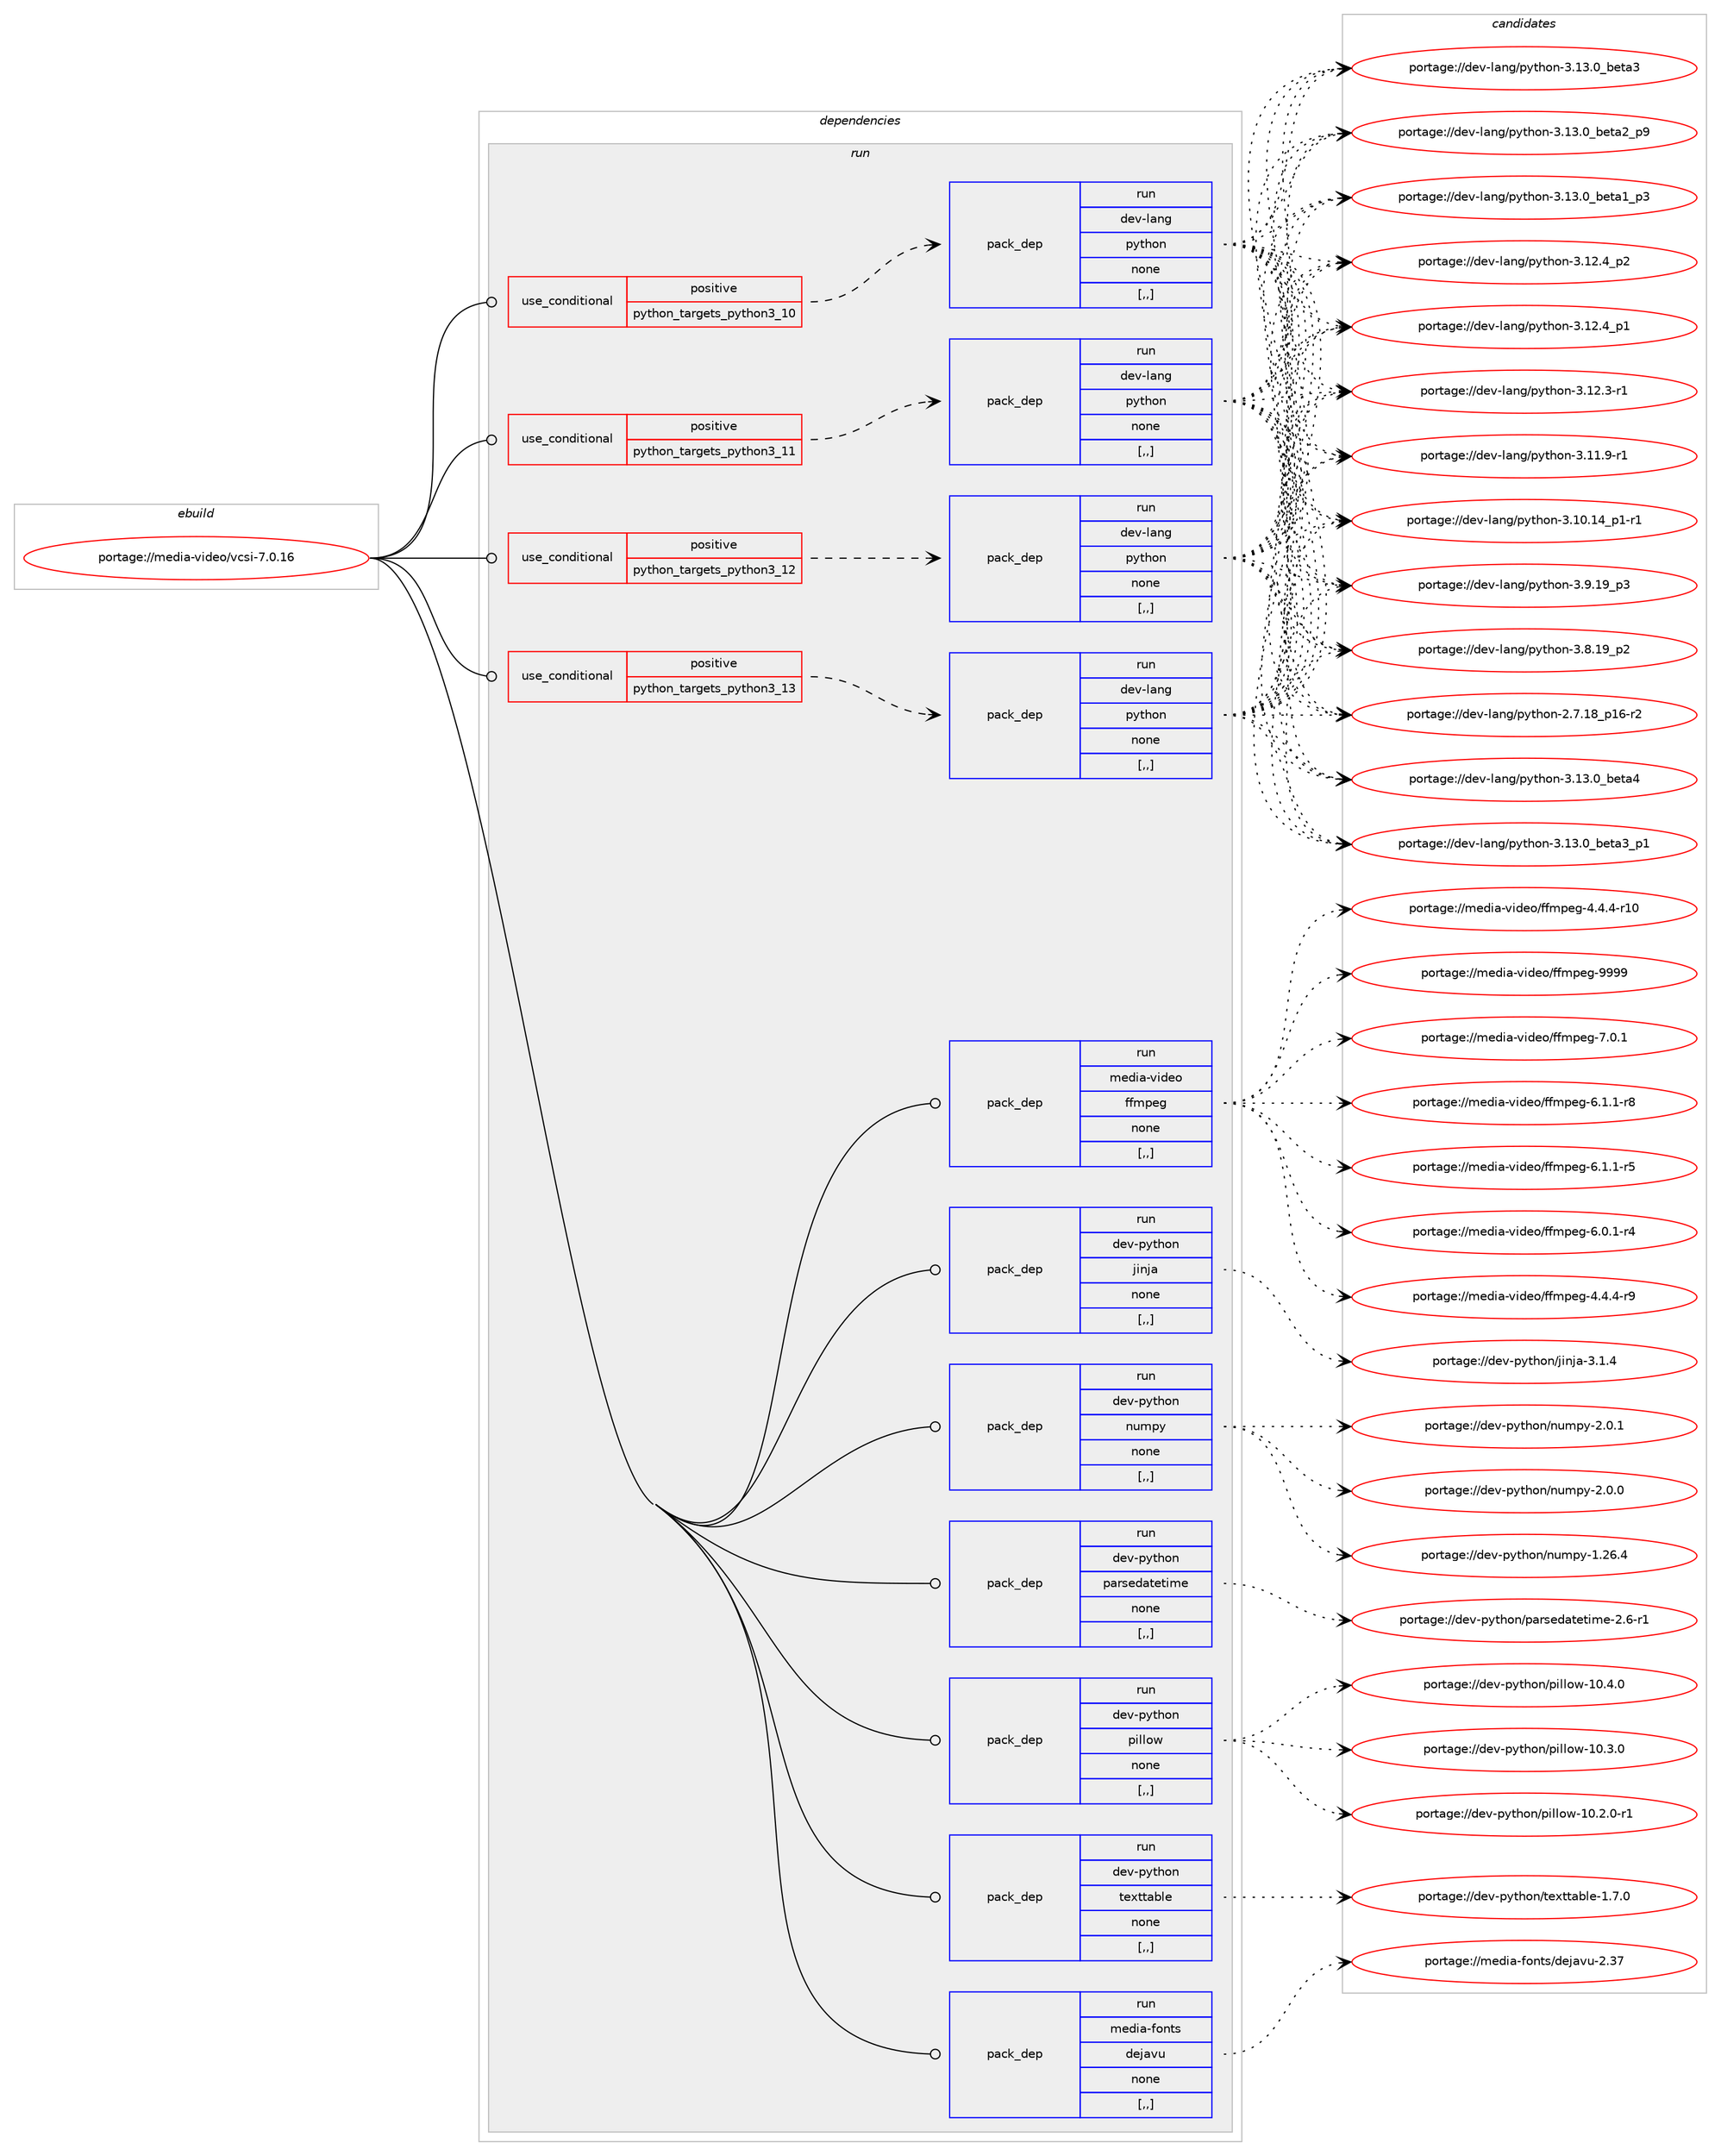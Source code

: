 digraph prolog {

# *************
# Graph options
# *************

newrank=true;
concentrate=true;
compound=true;
graph [rankdir=LR,fontname=Helvetica,fontsize=10,ranksep=1.5];#, ranksep=2.5, nodesep=0.2];
edge  [arrowhead=vee];
node  [fontname=Helvetica,fontsize=10];

# **********
# The ebuild
# **********

subgraph cluster_leftcol {
color=gray;
label=<<i>ebuild</i>>;
id [label="portage://media-video/vcsi-7.0.16", color=red, width=4, href="../media-video/vcsi-7.0.16.svg"];
}

# ****************
# The dependencies
# ****************

subgraph cluster_midcol {
color=gray;
label=<<i>dependencies</i>>;
subgraph cluster_compile {
fillcolor="#eeeeee";
style=filled;
label=<<i>compile</i>>;
}
subgraph cluster_compileandrun {
fillcolor="#eeeeee";
style=filled;
label=<<i>compile and run</i>>;
}
subgraph cluster_run {
fillcolor="#eeeeee";
style=filled;
label=<<i>run</i>>;
subgraph cond85653 {
dependency333885 [label=<<TABLE BORDER="0" CELLBORDER="1" CELLSPACING="0" CELLPADDING="4"><TR><TD ROWSPAN="3" CELLPADDING="10">use_conditional</TD></TR><TR><TD>positive</TD></TR><TR><TD>python_targets_python3_10</TD></TR></TABLE>>, shape=none, color=red];
subgraph pack245688 {
dependency333886 [label=<<TABLE BORDER="0" CELLBORDER="1" CELLSPACING="0" CELLPADDING="4" WIDTH="220"><TR><TD ROWSPAN="6" CELLPADDING="30">pack_dep</TD></TR><TR><TD WIDTH="110">run</TD></TR><TR><TD>dev-lang</TD></TR><TR><TD>python</TD></TR><TR><TD>none</TD></TR><TR><TD>[,,]</TD></TR></TABLE>>, shape=none, color=blue];
}
dependency333885:e -> dependency333886:w [weight=20,style="dashed",arrowhead="vee"];
}
id:e -> dependency333885:w [weight=20,style="solid",arrowhead="odot"];
subgraph cond85654 {
dependency333887 [label=<<TABLE BORDER="0" CELLBORDER="1" CELLSPACING="0" CELLPADDING="4"><TR><TD ROWSPAN="3" CELLPADDING="10">use_conditional</TD></TR><TR><TD>positive</TD></TR><TR><TD>python_targets_python3_11</TD></TR></TABLE>>, shape=none, color=red];
subgraph pack245689 {
dependency333888 [label=<<TABLE BORDER="0" CELLBORDER="1" CELLSPACING="0" CELLPADDING="4" WIDTH="220"><TR><TD ROWSPAN="6" CELLPADDING="30">pack_dep</TD></TR><TR><TD WIDTH="110">run</TD></TR><TR><TD>dev-lang</TD></TR><TR><TD>python</TD></TR><TR><TD>none</TD></TR><TR><TD>[,,]</TD></TR></TABLE>>, shape=none, color=blue];
}
dependency333887:e -> dependency333888:w [weight=20,style="dashed",arrowhead="vee"];
}
id:e -> dependency333887:w [weight=20,style="solid",arrowhead="odot"];
subgraph cond85655 {
dependency333889 [label=<<TABLE BORDER="0" CELLBORDER="1" CELLSPACING="0" CELLPADDING="4"><TR><TD ROWSPAN="3" CELLPADDING="10">use_conditional</TD></TR><TR><TD>positive</TD></TR><TR><TD>python_targets_python3_12</TD></TR></TABLE>>, shape=none, color=red];
subgraph pack245690 {
dependency333890 [label=<<TABLE BORDER="0" CELLBORDER="1" CELLSPACING="0" CELLPADDING="4" WIDTH="220"><TR><TD ROWSPAN="6" CELLPADDING="30">pack_dep</TD></TR><TR><TD WIDTH="110">run</TD></TR><TR><TD>dev-lang</TD></TR><TR><TD>python</TD></TR><TR><TD>none</TD></TR><TR><TD>[,,]</TD></TR></TABLE>>, shape=none, color=blue];
}
dependency333889:e -> dependency333890:w [weight=20,style="dashed",arrowhead="vee"];
}
id:e -> dependency333889:w [weight=20,style="solid",arrowhead="odot"];
subgraph cond85656 {
dependency333891 [label=<<TABLE BORDER="0" CELLBORDER="1" CELLSPACING="0" CELLPADDING="4"><TR><TD ROWSPAN="3" CELLPADDING="10">use_conditional</TD></TR><TR><TD>positive</TD></TR><TR><TD>python_targets_python3_13</TD></TR></TABLE>>, shape=none, color=red];
subgraph pack245691 {
dependency333892 [label=<<TABLE BORDER="0" CELLBORDER="1" CELLSPACING="0" CELLPADDING="4" WIDTH="220"><TR><TD ROWSPAN="6" CELLPADDING="30">pack_dep</TD></TR><TR><TD WIDTH="110">run</TD></TR><TR><TD>dev-lang</TD></TR><TR><TD>python</TD></TR><TR><TD>none</TD></TR><TR><TD>[,,]</TD></TR></TABLE>>, shape=none, color=blue];
}
dependency333891:e -> dependency333892:w [weight=20,style="dashed",arrowhead="vee"];
}
id:e -> dependency333891:w [weight=20,style="solid",arrowhead="odot"];
subgraph pack245692 {
dependency333893 [label=<<TABLE BORDER="0" CELLBORDER="1" CELLSPACING="0" CELLPADDING="4" WIDTH="220"><TR><TD ROWSPAN="6" CELLPADDING="30">pack_dep</TD></TR><TR><TD WIDTH="110">run</TD></TR><TR><TD>dev-python</TD></TR><TR><TD>jinja</TD></TR><TR><TD>none</TD></TR><TR><TD>[,,]</TD></TR></TABLE>>, shape=none, color=blue];
}
id:e -> dependency333893:w [weight=20,style="solid",arrowhead="odot"];
subgraph pack245693 {
dependency333894 [label=<<TABLE BORDER="0" CELLBORDER="1" CELLSPACING="0" CELLPADDING="4" WIDTH="220"><TR><TD ROWSPAN="6" CELLPADDING="30">pack_dep</TD></TR><TR><TD WIDTH="110">run</TD></TR><TR><TD>dev-python</TD></TR><TR><TD>numpy</TD></TR><TR><TD>none</TD></TR><TR><TD>[,,]</TD></TR></TABLE>>, shape=none, color=blue];
}
id:e -> dependency333894:w [weight=20,style="solid",arrowhead="odot"];
subgraph pack245694 {
dependency333895 [label=<<TABLE BORDER="0" CELLBORDER="1" CELLSPACING="0" CELLPADDING="4" WIDTH="220"><TR><TD ROWSPAN="6" CELLPADDING="30">pack_dep</TD></TR><TR><TD WIDTH="110">run</TD></TR><TR><TD>dev-python</TD></TR><TR><TD>parsedatetime</TD></TR><TR><TD>none</TD></TR><TR><TD>[,,]</TD></TR></TABLE>>, shape=none, color=blue];
}
id:e -> dependency333895:w [weight=20,style="solid",arrowhead="odot"];
subgraph pack245695 {
dependency333896 [label=<<TABLE BORDER="0" CELLBORDER="1" CELLSPACING="0" CELLPADDING="4" WIDTH="220"><TR><TD ROWSPAN="6" CELLPADDING="30">pack_dep</TD></TR><TR><TD WIDTH="110">run</TD></TR><TR><TD>dev-python</TD></TR><TR><TD>pillow</TD></TR><TR><TD>none</TD></TR><TR><TD>[,,]</TD></TR></TABLE>>, shape=none, color=blue];
}
id:e -> dependency333896:w [weight=20,style="solid",arrowhead="odot"];
subgraph pack245696 {
dependency333897 [label=<<TABLE BORDER="0" CELLBORDER="1" CELLSPACING="0" CELLPADDING="4" WIDTH="220"><TR><TD ROWSPAN="6" CELLPADDING="30">pack_dep</TD></TR><TR><TD WIDTH="110">run</TD></TR><TR><TD>dev-python</TD></TR><TR><TD>texttable</TD></TR><TR><TD>none</TD></TR><TR><TD>[,,]</TD></TR></TABLE>>, shape=none, color=blue];
}
id:e -> dependency333897:w [weight=20,style="solid",arrowhead="odot"];
subgraph pack245697 {
dependency333898 [label=<<TABLE BORDER="0" CELLBORDER="1" CELLSPACING="0" CELLPADDING="4" WIDTH="220"><TR><TD ROWSPAN="6" CELLPADDING="30">pack_dep</TD></TR><TR><TD WIDTH="110">run</TD></TR><TR><TD>media-fonts</TD></TR><TR><TD>dejavu</TD></TR><TR><TD>none</TD></TR><TR><TD>[,,]</TD></TR></TABLE>>, shape=none, color=blue];
}
id:e -> dependency333898:w [weight=20,style="solid",arrowhead="odot"];
subgraph pack245698 {
dependency333899 [label=<<TABLE BORDER="0" CELLBORDER="1" CELLSPACING="0" CELLPADDING="4" WIDTH="220"><TR><TD ROWSPAN="6" CELLPADDING="30">pack_dep</TD></TR><TR><TD WIDTH="110">run</TD></TR><TR><TD>media-video</TD></TR><TR><TD>ffmpeg</TD></TR><TR><TD>none</TD></TR><TR><TD>[,,]</TD></TR></TABLE>>, shape=none, color=blue];
}
id:e -> dependency333899:w [weight=20,style="solid",arrowhead="odot"];
}
}

# **************
# The candidates
# **************

subgraph cluster_choices {
rank=same;
color=gray;
label=<<i>candidates</i>>;

subgraph choice245688 {
color=black;
nodesep=1;
choice1001011184510897110103471121211161041111104551464951464895981011169752 [label="portage://dev-lang/python-3.13.0_beta4", color=red, width=4,href="../dev-lang/python-3.13.0_beta4.svg"];
choice10010111845108971101034711212111610411111045514649514648959810111697519511249 [label="portage://dev-lang/python-3.13.0_beta3_p1", color=red, width=4,href="../dev-lang/python-3.13.0_beta3_p1.svg"];
choice1001011184510897110103471121211161041111104551464951464895981011169751 [label="portage://dev-lang/python-3.13.0_beta3", color=red, width=4,href="../dev-lang/python-3.13.0_beta3.svg"];
choice10010111845108971101034711212111610411111045514649514648959810111697509511257 [label="portage://dev-lang/python-3.13.0_beta2_p9", color=red, width=4,href="../dev-lang/python-3.13.0_beta2_p9.svg"];
choice10010111845108971101034711212111610411111045514649514648959810111697499511251 [label="portage://dev-lang/python-3.13.0_beta1_p3", color=red, width=4,href="../dev-lang/python-3.13.0_beta1_p3.svg"];
choice100101118451089711010347112121116104111110455146495046529511250 [label="portage://dev-lang/python-3.12.4_p2", color=red, width=4,href="../dev-lang/python-3.12.4_p2.svg"];
choice100101118451089711010347112121116104111110455146495046529511249 [label="portage://dev-lang/python-3.12.4_p1", color=red, width=4,href="../dev-lang/python-3.12.4_p1.svg"];
choice100101118451089711010347112121116104111110455146495046514511449 [label="portage://dev-lang/python-3.12.3-r1", color=red, width=4,href="../dev-lang/python-3.12.3-r1.svg"];
choice100101118451089711010347112121116104111110455146494946574511449 [label="portage://dev-lang/python-3.11.9-r1", color=red, width=4,href="../dev-lang/python-3.11.9-r1.svg"];
choice100101118451089711010347112121116104111110455146494846495295112494511449 [label="portage://dev-lang/python-3.10.14_p1-r1", color=red, width=4,href="../dev-lang/python-3.10.14_p1-r1.svg"];
choice100101118451089711010347112121116104111110455146574649579511251 [label="portage://dev-lang/python-3.9.19_p3", color=red, width=4,href="../dev-lang/python-3.9.19_p3.svg"];
choice100101118451089711010347112121116104111110455146564649579511250 [label="portage://dev-lang/python-3.8.19_p2", color=red, width=4,href="../dev-lang/python-3.8.19_p2.svg"];
choice100101118451089711010347112121116104111110455046554649569511249544511450 [label="portage://dev-lang/python-2.7.18_p16-r2", color=red, width=4,href="../dev-lang/python-2.7.18_p16-r2.svg"];
dependency333886:e -> choice1001011184510897110103471121211161041111104551464951464895981011169752:w [style=dotted,weight="100"];
dependency333886:e -> choice10010111845108971101034711212111610411111045514649514648959810111697519511249:w [style=dotted,weight="100"];
dependency333886:e -> choice1001011184510897110103471121211161041111104551464951464895981011169751:w [style=dotted,weight="100"];
dependency333886:e -> choice10010111845108971101034711212111610411111045514649514648959810111697509511257:w [style=dotted,weight="100"];
dependency333886:e -> choice10010111845108971101034711212111610411111045514649514648959810111697499511251:w [style=dotted,weight="100"];
dependency333886:e -> choice100101118451089711010347112121116104111110455146495046529511250:w [style=dotted,weight="100"];
dependency333886:e -> choice100101118451089711010347112121116104111110455146495046529511249:w [style=dotted,weight="100"];
dependency333886:e -> choice100101118451089711010347112121116104111110455146495046514511449:w [style=dotted,weight="100"];
dependency333886:e -> choice100101118451089711010347112121116104111110455146494946574511449:w [style=dotted,weight="100"];
dependency333886:e -> choice100101118451089711010347112121116104111110455146494846495295112494511449:w [style=dotted,weight="100"];
dependency333886:e -> choice100101118451089711010347112121116104111110455146574649579511251:w [style=dotted,weight="100"];
dependency333886:e -> choice100101118451089711010347112121116104111110455146564649579511250:w [style=dotted,weight="100"];
dependency333886:e -> choice100101118451089711010347112121116104111110455046554649569511249544511450:w [style=dotted,weight="100"];
}
subgraph choice245689 {
color=black;
nodesep=1;
choice1001011184510897110103471121211161041111104551464951464895981011169752 [label="portage://dev-lang/python-3.13.0_beta4", color=red, width=4,href="../dev-lang/python-3.13.0_beta4.svg"];
choice10010111845108971101034711212111610411111045514649514648959810111697519511249 [label="portage://dev-lang/python-3.13.0_beta3_p1", color=red, width=4,href="../dev-lang/python-3.13.0_beta3_p1.svg"];
choice1001011184510897110103471121211161041111104551464951464895981011169751 [label="portage://dev-lang/python-3.13.0_beta3", color=red, width=4,href="../dev-lang/python-3.13.0_beta3.svg"];
choice10010111845108971101034711212111610411111045514649514648959810111697509511257 [label="portage://dev-lang/python-3.13.0_beta2_p9", color=red, width=4,href="../dev-lang/python-3.13.0_beta2_p9.svg"];
choice10010111845108971101034711212111610411111045514649514648959810111697499511251 [label="portage://dev-lang/python-3.13.0_beta1_p3", color=red, width=4,href="../dev-lang/python-3.13.0_beta1_p3.svg"];
choice100101118451089711010347112121116104111110455146495046529511250 [label="portage://dev-lang/python-3.12.4_p2", color=red, width=4,href="../dev-lang/python-3.12.4_p2.svg"];
choice100101118451089711010347112121116104111110455146495046529511249 [label="portage://dev-lang/python-3.12.4_p1", color=red, width=4,href="../dev-lang/python-3.12.4_p1.svg"];
choice100101118451089711010347112121116104111110455146495046514511449 [label="portage://dev-lang/python-3.12.3-r1", color=red, width=4,href="../dev-lang/python-3.12.3-r1.svg"];
choice100101118451089711010347112121116104111110455146494946574511449 [label="portage://dev-lang/python-3.11.9-r1", color=red, width=4,href="../dev-lang/python-3.11.9-r1.svg"];
choice100101118451089711010347112121116104111110455146494846495295112494511449 [label="portage://dev-lang/python-3.10.14_p1-r1", color=red, width=4,href="../dev-lang/python-3.10.14_p1-r1.svg"];
choice100101118451089711010347112121116104111110455146574649579511251 [label="portage://dev-lang/python-3.9.19_p3", color=red, width=4,href="../dev-lang/python-3.9.19_p3.svg"];
choice100101118451089711010347112121116104111110455146564649579511250 [label="portage://dev-lang/python-3.8.19_p2", color=red, width=4,href="../dev-lang/python-3.8.19_p2.svg"];
choice100101118451089711010347112121116104111110455046554649569511249544511450 [label="portage://dev-lang/python-2.7.18_p16-r2", color=red, width=4,href="../dev-lang/python-2.7.18_p16-r2.svg"];
dependency333888:e -> choice1001011184510897110103471121211161041111104551464951464895981011169752:w [style=dotted,weight="100"];
dependency333888:e -> choice10010111845108971101034711212111610411111045514649514648959810111697519511249:w [style=dotted,weight="100"];
dependency333888:e -> choice1001011184510897110103471121211161041111104551464951464895981011169751:w [style=dotted,weight="100"];
dependency333888:e -> choice10010111845108971101034711212111610411111045514649514648959810111697509511257:w [style=dotted,weight="100"];
dependency333888:e -> choice10010111845108971101034711212111610411111045514649514648959810111697499511251:w [style=dotted,weight="100"];
dependency333888:e -> choice100101118451089711010347112121116104111110455146495046529511250:w [style=dotted,weight="100"];
dependency333888:e -> choice100101118451089711010347112121116104111110455146495046529511249:w [style=dotted,weight="100"];
dependency333888:e -> choice100101118451089711010347112121116104111110455146495046514511449:w [style=dotted,weight="100"];
dependency333888:e -> choice100101118451089711010347112121116104111110455146494946574511449:w [style=dotted,weight="100"];
dependency333888:e -> choice100101118451089711010347112121116104111110455146494846495295112494511449:w [style=dotted,weight="100"];
dependency333888:e -> choice100101118451089711010347112121116104111110455146574649579511251:w [style=dotted,weight="100"];
dependency333888:e -> choice100101118451089711010347112121116104111110455146564649579511250:w [style=dotted,weight="100"];
dependency333888:e -> choice100101118451089711010347112121116104111110455046554649569511249544511450:w [style=dotted,weight="100"];
}
subgraph choice245690 {
color=black;
nodesep=1;
choice1001011184510897110103471121211161041111104551464951464895981011169752 [label="portage://dev-lang/python-3.13.0_beta4", color=red, width=4,href="../dev-lang/python-3.13.0_beta4.svg"];
choice10010111845108971101034711212111610411111045514649514648959810111697519511249 [label="portage://dev-lang/python-3.13.0_beta3_p1", color=red, width=4,href="../dev-lang/python-3.13.0_beta3_p1.svg"];
choice1001011184510897110103471121211161041111104551464951464895981011169751 [label="portage://dev-lang/python-3.13.0_beta3", color=red, width=4,href="../dev-lang/python-3.13.0_beta3.svg"];
choice10010111845108971101034711212111610411111045514649514648959810111697509511257 [label="portage://dev-lang/python-3.13.0_beta2_p9", color=red, width=4,href="../dev-lang/python-3.13.0_beta2_p9.svg"];
choice10010111845108971101034711212111610411111045514649514648959810111697499511251 [label="portage://dev-lang/python-3.13.0_beta1_p3", color=red, width=4,href="../dev-lang/python-3.13.0_beta1_p3.svg"];
choice100101118451089711010347112121116104111110455146495046529511250 [label="portage://dev-lang/python-3.12.4_p2", color=red, width=4,href="../dev-lang/python-3.12.4_p2.svg"];
choice100101118451089711010347112121116104111110455146495046529511249 [label="portage://dev-lang/python-3.12.4_p1", color=red, width=4,href="../dev-lang/python-3.12.4_p1.svg"];
choice100101118451089711010347112121116104111110455146495046514511449 [label="portage://dev-lang/python-3.12.3-r1", color=red, width=4,href="../dev-lang/python-3.12.3-r1.svg"];
choice100101118451089711010347112121116104111110455146494946574511449 [label="portage://dev-lang/python-3.11.9-r1", color=red, width=4,href="../dev-lang/python-3.11.9-r1.svg"];
choice100101118451089711010347112121116104111110455146494846495295112494511449 [label="portage://dev-lang/python-3.10.14_p1-r1", color=red, width=4,href="../dev-lang/python-3.10.14_p1-r1.svg"];
choice100101118451089711010347112121116104111110455146574649579511251 [label="portage://dev-lang/python-3.9.19_p3", color=red, width=4,href="../dev-lang/python-3.9.19_p3.svg"];
choice100101118451089711010347112121116104111110455146564649579511250 [label="portage://dev-lang/python-3.8.19_p2", color=red, width=4,href="../dev-lang/python-3.8.19_p2.svg"];
choice100101118451089711010347112121116104111110455046554649569511249544511450 [label="portage://dev-lang/python-2.7.18_p16-r2", color=red, width=4,href="../dev-lang/python-2.7.18_p16-r2.svg"];
dependency333890:e -> choice1001011184510897110103471121211161041111104551464951464895981011169752:w [style=dotted,weight="100"];
dependency333890:e -> choice10010111845108971101034711212111610411111045514649514648959810111697519511249:w [style=dotted,weight="100"];
dependency333890:e -> choice1001011184510897110103471121211161041111104551464951464895981011169751:w [style=dotted,weight="100"];
dependency333890:e -> choice10010111845108971101034711212111610411111045514649514648959810111697509511257:w [style=dotted,weight="100"];
dependency333890:e -> choice10010111845108971101034711212111610411111045514649514648959810111697499511251:w [style=dotted,weight="100"];
dependency333890:e -> choice100101118451089711010347112121116104111110455146495046529511250:w [style=dotted,weight="100"];
dependency333890:e -> choice100101118451089711010347112121116104111110455146495046529511249:w [style=dotted,weight="100"];
dependency333890:e -> choice100101118451089711010347112121116104111110455146495046514511449:w [style=dotted,weight="100"];
dependency333890:e -> choice100101118451089711010347112121116104111110455146494946574511449:w [style=dotted,weight="100"];
dependency333890:e -> choice100101118451089711010347112121116104111110455146494846495295112494511449:w [style=dotted,weight="100"];
dependency333890:e -> choice100101118451089711010347112121116104111110455146574649579511251:w [style=dotted,weight="100"];
dependency333890:e -> choice100101118451089711010347112121116104111110455146564649579511250:w [style=dotted,weight="100"];
dependency333890:e -> choice100101118451089711010347112121116104111110455046554649569511249544511450:w [style=dotted,weight="100"];
}
subgraph choice245691 {
color=black;
nodesep=1;
choice1001011184510897110103471121211161041111104551464951464895981011169752 [label="portage://dev-lang/python-3.13.0_beta4", color=red, width=4,href="../dev-lang/python-3.13.0_beta4.svg"];
choice10010111845108971101034711212111610411111045514649514648959810111697519511249 [label="portage://dev-lang/python-3.13.0_beta3_p1", color=red, width=4,href="../dev-lang/python-3.13.0_beta3_p1.svg"];
choice1001011184510897110103471121211161041111104551464951464895981011169751 [label="portage://dev-lang/python-3.13.0_beta3", color=red, width=4,href="../dev-lang/python-3.13.0_beta3.svg"];
choice10010111845108971101034711212111610411111045514649514648959810111697509511257 [label="portage://dev-lang/python-3.13.0_beta2_p9", color=red, width=4,href="../dev-lang/python-3.13.0_beta2_p9.svg"];
choice10010111845108971101034711212111610411111045514649514648959810111697499511251 [label="portage://dev-lang/python-3.13.0_beta1_p3", color=red, width=4,href="../dev-lang/python-3.13.0_beta1_p3.svg"];
choice100101118451089711010347112121116104111110455146495046529511250 [label="portage://dev-lang/python-3.12.4_p2", color=red, width=4,href="../dev-lang/python-3.12.4_p2.svg"];
choice100101118451089711010347112121116104111110455146495046529511249 [label="portage://dev-lang/python-3.12.4_p1", color=red, width=4,href="../dev-lang/python-3.12.4_p1.svg"];
choice100101118451089711010347112121116104111110455146495046514511449 [label="portage://dev-lang/python-3.12.3-r1", color=red, width=4,href="../dev-lang/python-3.12.3-r1.svg"];
choice100101118451089711010347112121116104111110455146494946574511449 [label="portage://dev-lang/python-3.11.9-r1", color=red, width=4,href="../dev-lang/python-3.11.9-r1.svg"];
choice100101118451089711010347112121116104111110455146494846495295112494511449 [label="portage://dev-lang/python-3.10.14_p1-r1", color=red, width=4,href="../dev-lang/python-3.10.14_p1-r1.svg"];
choice100101118451089711010347112121116104111110455146574649579511251 [label="portage://dev-lang/python-3.9.19_p3", color=red, width=4,href="../dev-lang/python-3.9.19_p3.svg"];
choice100101118451089711010347112121116104111110455146564649579511250 [label="portage://dev-lang/python-3.8.19_p2", color=red, width=4,href="../dev-lang/python-3.8.19_p2.svg"];
choice100101118451089711010347112121116104111110455046554649569511249544511450 [label="portage://dev-lang/python-2.7.18_p16-r2", color=red, width=4,href="../dev-lang/python-2.7.18_p16-r2.svg"];
dependency333892:e -> choice1001011184510897110103471121211161041111104551464951464895981011169752:w [style=dotted,weight="100"];
dependency333892:e -> choice10010111845108971101034711212111610411111045514649514648959810111697519511249:w [style=dotted,weight="100"];
dependency333892:e -> choice1001011184510897110103471121211161041111104551464951464895981011169751:w [style=dotted,weight="100"];
dependency333892:e -> choice10010111845108971101034711212111610411111045514649514648959810111697509511257:w [style=dotted,weight="100"];
dependency333892:e -> choice10010111845108971101034711212111610411111045514649514648959810111697499511251:w [style=dotted,weight="100"];
dependency333892:e -> choice100101118451089711010347112121116104111110455146495046529511250:w [style=dotted,weight="100"];
dependency333892:e -> choice100101118451089711010347112121116104111110455146495046529511249:w [style=dotted,weight="100"];
dependency333892:e -> choice100101118451089711010347112121116104111110455146495046514511449:w [style=dotted,weight="100"];
dependency333892:e -> choice100101118451089711010347112121116104111110455146494946574511449:w [style=dotted,weight="100"];
dependency333892:e -> choice100101118451089711010347112121116104111110455146494846495295112494511449:w [style=dotted,weight="100"];
dependency333892:e -> choice100101118451089711010347112121116104111110455146574649579511251:w [style=dotted,weight="100"];
dependency333892:e -> choice100101118451089711010347112121116104111110455146564649579511250:w [style=dotted,weight="100"];
dependency333892:e -> choice100101118451089711010347112121116104111110455046554649569511249544511450:w [style=dotted,weight="100"];
}
subgraph choice245692 {
color=black;
nodesep=1;
choice100101118451121211161041111104710610511010697455146494652 [label="portage://dev-python/jinja-3.1.4", color=red, width=4,href="../dev-python/jinja-3.1.4.svg"];
dependency333893:e -> choice100101118451121211161041111104710610511010697455146494652:w [style=dotted,weight="100"];
}
subgraph choice245693 {
color=black;
nodesep=1;
choice1001011184511212111610411111047110117109112121455046484649 [label="portage://dev-python/numpy-2.0.1", color=red, width=4,href="../dev-python/numpy-2.0.1.svg"];
choice1001011184511212111610411111047110117109112121455046484648 [label="portage://dev-python/numpy-2.0.0", color=red, width=4,href="../dev-python/numpy-2.0.0.svg"];
choice100101118451121211161041111104711011710911212145494650544652 [label="portage://dev-python/numpy-1.26.4", color=red, width=4,href="../dev-python/numpy-1.26.4.svg"];
dependency333894:e -> choice1001011184511212111610411111047110117109112121455046484649:w [style=dotted,weight="100"];
dependency333894:e -> choice1001011184511212111610411111047110117109112121455046484648:w [style=dotted,weight="100"];
dependency333894:e -> choice100101118451121211161041111104711011710911212145494650544652:w [style=dotted,weight="100"];
}
subgraph choice245694 {
color=black;
nodesep=1;
choice10010111845112121116104111110471129711411510110097116101116105109101455046544511449 [label="portage://dev-python/parsedatetime-2.6-r1", color=red, width=4,href="../dev-python/parsedatetime-2.6-r1.svg"];
dependency333895:e -> choice10010111845112121116104111110471129711411510110097116101116105109101455046544511449:w [style=dotted,weight="100"];
}
subgraph choice245695 {
color=black;
nodesep=1;
choice100101118451121211161041111104711210510810811111945494846524648 [label="portage://dev-python/pillow-10.4.0", color=red, width=4,href="../dev-python/pillow-10.4.0.svg"];
choice100101118451121211161041111104711210510810811111945494846514648 [label="portage://dev-python/pillow-10.3.0", color=red, width=4,href="../dev-python/pillow-10.3.0.svg"];
choice1001011184511212111610411111047112105108108111119454948465046484511449 [label="portage://dev-python/pillow-10.2.0-r1", color=red, width=4,href="../dev-python/pillow-10.2.0-r1.svg"];
dependency333896:e -> choice100101118451121211161041111104711210510810811111945494846524648:w [style=dotted,weight="100"];
dependency333896:e -> choice100101118451121211161041111104711210510810811111945494846514648:w [style=dotted,weight="100"];
dependency333896:e -> choice1001011184511212111610411111047112105108108111119454948465046484511449:w [style=dotted,weight="100"];
}
subgraph choice245696 {
color=black;
nodesep=1;
choice10010111845112121116104111110471161011201161169798108101454946554648 [label="portage://dev-python/texttable-1.7.0", color=red, width=4,href="../dev-python/texttable-1.7.0.svg"];
dependency333897:e -> choice10010111845112121116104111110471161011201161169798108101454946554648:w [style=dotted,weight="100"];
}
subgraph choice245697 {
color=black;
nodesep=1;
choice109101100105974510211111011611547100101106971181174550465155 [label="portage://media-fonts/dejavu-2.37", color=red, width=4,href="../media-fonts/dejavu-2.37.svg"];
dependency333898:e -> choice109101100105974510211111011611547100101106971181174550465155:w [style=dotted,weight="100"];
}
subgraph choice245698 {
color=black;
nodesep=1;
choice1091011001059745118105100101111471021021091121011034557575757 [label="portage://media-video/ffmpeg-9999", color=red, width=4,href="../media-video/ffmpeg-9999.svg"];
choice109101100105974511810510010111147102102109112101103455546484649 [label="portage://media-video/ffmpeg-7.0.1", color=red, width=4,href="../media-video/ffmpeg-7.0.1.svg"];
choice1091011001059745118105100101111471021021091121011034554464946494511456 [label="portage://media-video/ffmpeg-6.1.1-r8", color=red, width=4,href="../media-video/ffmpeg-6.1.1-r8.svg"];
choice1091011001059745118105100101111471021021091121011034554464946494511453 [label="portage://media-video/ffmpeg-6.1.1-r5", color=red, width=4,href="../media-video/ffmpeg-6.1.1-r5.svg"];
choice1091011001059745118105100101111471021021091121011034554464846494511452 [label="portage://media-video/ffmpeg-6.0.1-r4", color=red, width=4,href="../media-video/ffmpeg-6.0.1-r4.svg"];
choice1091011001059745118105100101111471021021091121011034552465246524511457 [label="portage://media-video/ffmpeg-4.4.4-r9", color=red, width=4,href="../media-video/ffmpeg-4.4.4-r9.svg"];
choice109101100105974511810510010111147102102109112101103455246524652451144948 [label="portage://media-video/ffmpeg-4.4.4-r10", color=red, width=4,href="../media-video/ffmpeg-4.4.4-r10.svg"];
dependency333899:e -> choice1091011001059745118105100101111471021021091121011034557575757:w [style=dotted,weight="100"];
dependency333899:e -> choice109101100105974511810510010111147102102109112101103455546484649:w [style=dotted,weight="100"];
dependency333899:e -> choice1091011001059745118105100101111471021021091121011034554464946494511456:w [style=dotted,weight="100"];
dependency333899:e -> choice1091011001059745118105100101111471021021091121011034554464946494511453:w [style=dotted,weight="100"];
dependency333899:e -> choice1091011001059745118105100101111471021021091121011034554464846494511452:w [style=dotted,weight="100"];
dependency333899:e -> choice1091011001059745118105100101111471021021091121011034552465246524511457:w [style=dotted,weight="100"];
dependency333899:e -> choice109101100105974511810510010111147102102109112101103455246524652451144948:w [style=dotted,weight="100"];
}
}

}
